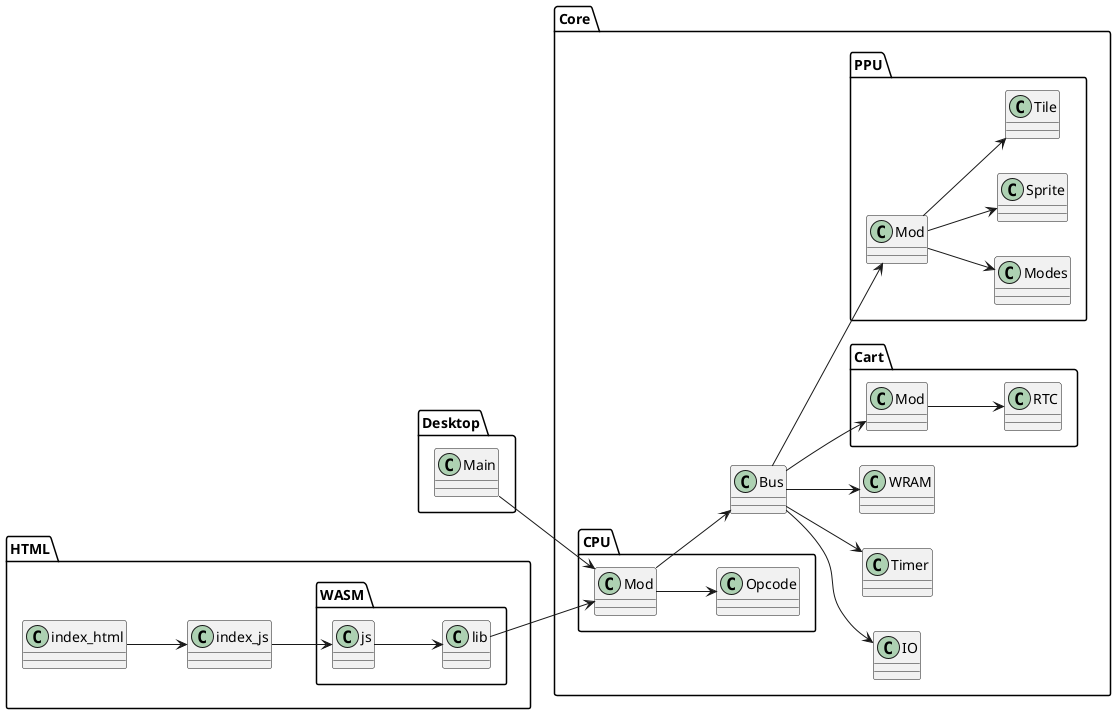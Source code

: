 @startuml
left to right direction
Desktop.Main --> Core.CPU.Mod
HTML.index_html --> HTML.index_js
HTML.index_js --> HTML.WASM.js
HTML.WASM.js --> HTML.WASM.lib
HTML.WASM.lib --> Core.CPU.Mod
package Core {
CPU.Mod --> CPU.Opcode
CPU.Mod --> Bus
Bus --> Cart.Mod
Cart.Mod --> Cart.RTC
Bus --> IO
Bus --> PPU.Mod
Bus --> Timer
Bus --> WRAM
PPU.Mod --> PPU.Modes
PPU.Mod --> PPU.Sprite
PPU.Mod --> PPU.Tile
}
@enduml

